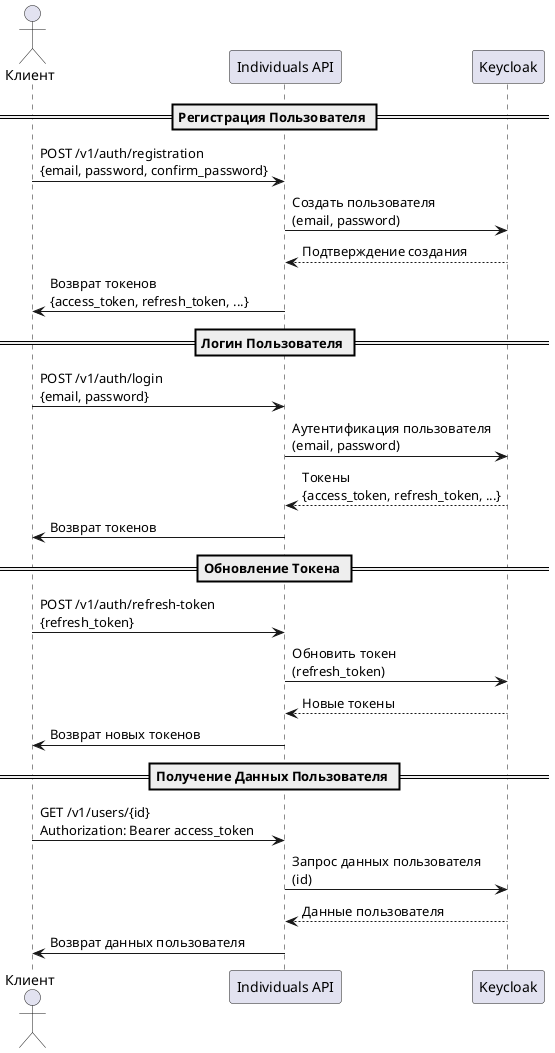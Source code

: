 @startuml
actor Клиент
participant "Individuals API" as API
participant "Keycloak" as KC

== Регистрация Пользователя ==
Клиент -> API: POST /v1/auth/registration\n{email, password, confirm_password}
API -> KC: Создать пользователя\n(email, password)
KC --> API: Подтверждение создания
API -> Клиент: Возврат токенов\n{access_token, refresh_token, ...}

== Логин Пользователя ==
Клиент -> API: POST /v1/auth/login\n{email, password}
API -> KC: Аутентификация пользователя\n(email, password)
KC --> API: Токены\n{access_token, refresh_token, ...}
API -> Клиент: Возврат токенов

== Обновление Токена ==
Клиент -> API: POST /v1/auth/refresh-token\n{refresh_token}
API -> KC: Обновить токен\n(refresh_token)
KC --> API: Новые токены
API -> Клиент: Возврат новых токенов

== Получение Данных Пользователя ==
Клиент -> API: GET /v1/users/{id}\nAuthorization: Bearer access_token
API -> KC: Запрос данных пользователя\n(id)
KC --> API: Данные пользователя
API -> Клиент: Возврат данных пользователя
@enduml